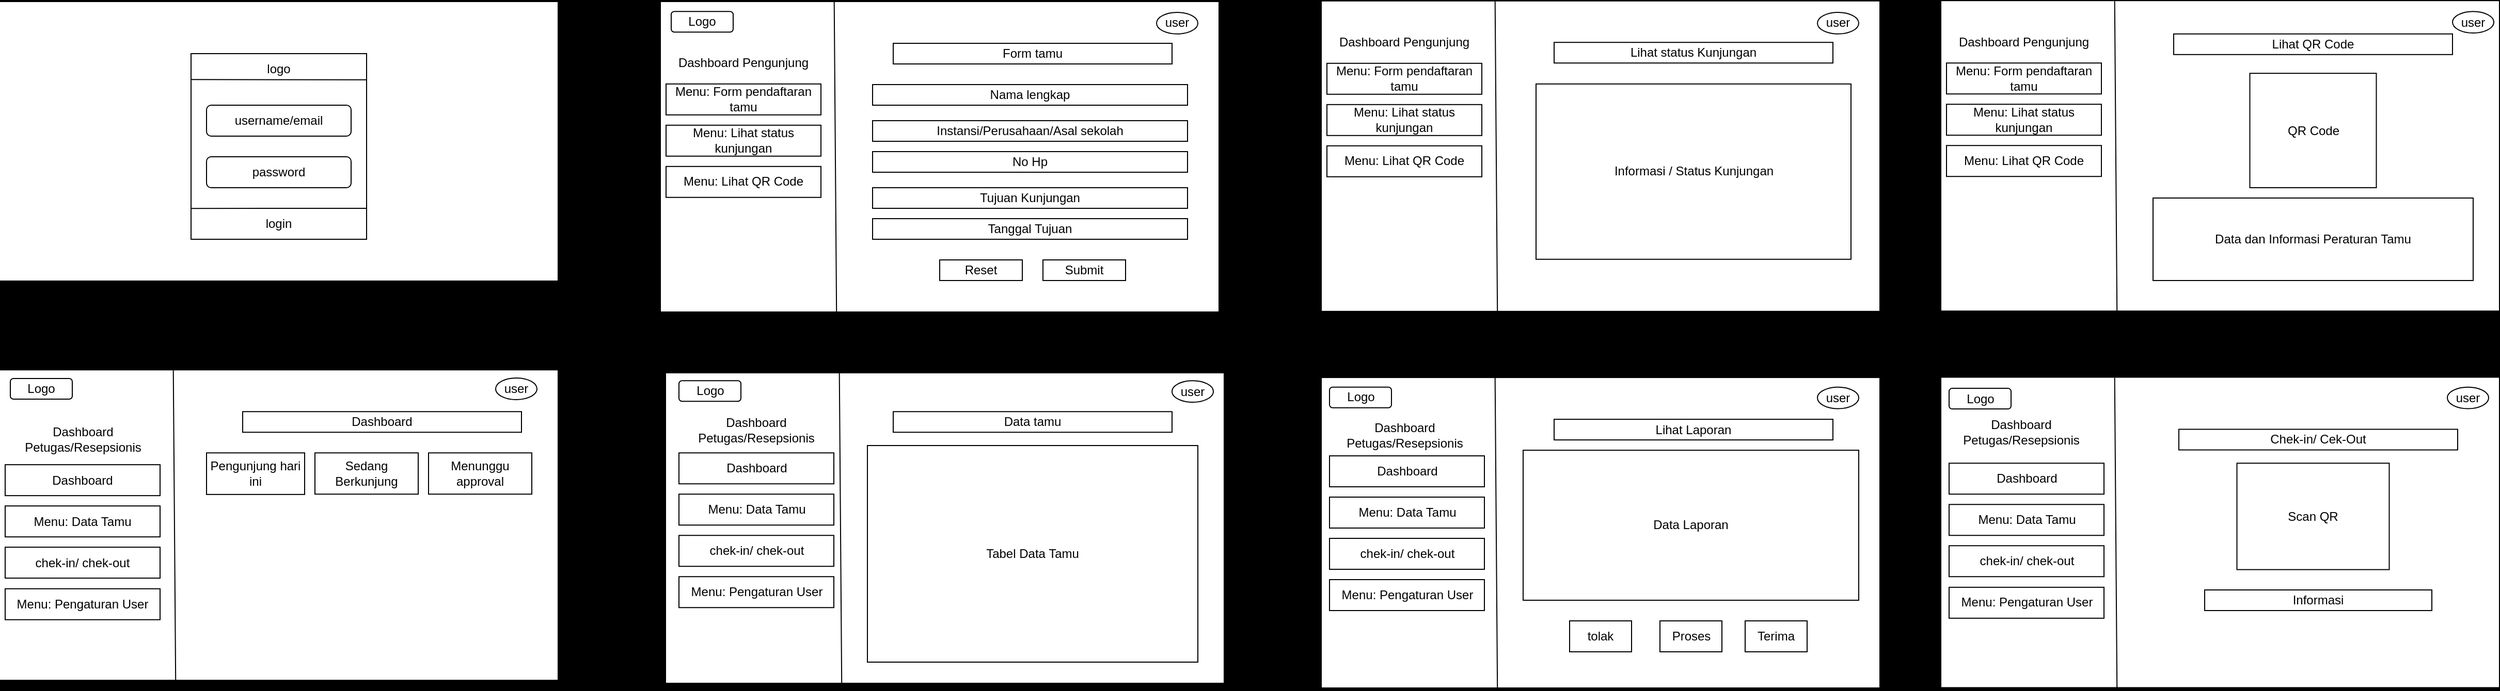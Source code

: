 <mxfile version="28.1.0">
  <diagram name="Halaman-1" id="GXPgCjNBNIKRu538lSS5">
    <mxGraphModel dx="830" dy="475" grid="1" gridSize="10" guides="1" tooltips="1" connect="1" arrows="1" fold="1" page="1" pageScale="1" pageWidth="850" pageHeight="1100" background="light-dark(#000000, #121212)" math="0" shadow="0">
      <root>
        <mxCell id="0" />
        <mxCell id="1" parent="0" />
        <mxCell id="WXnxzAlT2yBMP7x9jPzv-1" value="" style="rounded=0;whiteSpace=wrap;html=1;strokeColor=none;" vertex="1" parent="1">
          <mxGeometry x="130" y="40" width="540" height="270" as="geometry" />
        </mxCell>
        <mxCell id="WXnxzAlT2yBMP7x9jPzv-2" value="" style="rounded=0;whiteSpace=wrap;html=1;" vertex="1" parent="1">
          <mxGeometry x="315" y="90" width="170" height="180" as="geometry" />
        </mxCell>
        <mxCell id="WXnxzAlT2yBMP7x9jPzv-4" value="" style="endArrow=none;html=1;rounded=0;entryX=0.998;entryY=0.141;entryDx=0;entryDy=0;entryPerimeter=0;exitX=-0.008;exitY=0.21;exitDx=0;exitDy=0;exitPerimeter=0;" edge="1" parent="1" target="WXnxzAlT2yBMP7x9jPzv-2">
          <mxGeometry width="50" height="50" relative="1" as="geometry">
            <mxPoint x="315" y="115.07" as="sourcePoint" />
            <mxPoint x="486.87" y="114.71" as="targetPoint" />
          </mxGeometry>
        </mxCell>
        <mxCell id="WXnxzAlT2yBMP7x9jPzv-6" value="logo" style="text;html=1;align=center;verticalAlign=middle;whiteSpace=wrap;rounded=0;" vertex="1" parent="1">
          <mxGeometry x="370" y="90" width="60" height="30" as="geometry" />
        </mxCell>
        <mxCell id="WXnxzAlT2yBMP7x9jPzv-10" value="" style="endArrow=none;html=1;rounded=0;entryX=0.998;entryY=0.141;entryDx=0;entryDy=0;entryPerimeter=0;exitX=-0.008;exitY=0.21;exitDx=0;exitDy=0;exitPerimeter=0;" edge="1" parent="1">
          <mxGeometry width="50" height="50" relative="1" as="geometry">
            <mxPoint x="315" y="240.07" as="sourcePoint" />
            <mxPoint x="485" y="240" as="targetPoint" />
          </mxGeometry>
        </mxCell>
        <mxCell id="WXnxzAlT2yBMP7x9jPzv-11" value="" style="rounded=1;whiteSpace=wrap;html=1;" vertex="1" parent="1">
          <mxGeometry x="330" y="140" width="140" height="30" as="geometry" />
        </mxCell>
        <mxCell id="WXnxzAlT2yBMP7x9jPzv-12" value="" style="rounded=1;whiteSpace=wrap;html=1;" vertex="1" parent="1">
          <mxGeometry x="330" y="190" width="140" height="30" as="geometry" />
        </mxCell>
        <mxCell id="WXnxzAlT2yBMP7x9jPzv-13" value="username/email" style="text;html=1;align=center;verticalAlign=middle;whiteSpace=wrap;rounded=0;" vertex="1" parent="1">
          <mxGeometry x="370" y="140" width="60" height="30" as="geometry" />
        </mxCell>
        <mxCell id="WXnxzAlT2yBMP7x9jPzv-14" value="password" style="text;html=1;align=center;verticalAlign=middle;whiteSpace=wrap;rounded=0;" vertex="1" parent="1">
          <mxGeometry x="370" y="190" width="60" height="30" as="geometry" />
        </mxCell>
        <mxCell id="WXnxzAlT2yBMP7x9jPzv-15" value="login" style="text;html=1;align=center;verticalAlign=middle;whiteSpace=wrap;rounded=0;" vertex="1" parent="1">
          <mxGeometry x="370" y="240" width="60" height="30" as="geometry" />
        </mxCell>
        <mxCell id="WXnxzAlT2yBMP7x9jPzv-16" value="" style="rounded=0;whiteSpace=wrap;html=1;strokeColor=none;" vertex="1" parent="1">
          <mxGeometry x="770" y="40" width="540" height="300" as="geometry" />
        </mxCell>
        <mxCell id="WXnxzAlT2yBMP7x9jPzv-17" value="Dashboard Pengunjung" style="text;html=1;align=center;verticalAlign=middle;whiteSpace=wrap;rounded=0;" vertex="1" parent="1">
          <mxGeometry x="760" y="69.1" width="180" height="60" as="geometry" />
        </mxCell>
        <mxCell id="WXnxzAlT2yBMP7x9jPzv-18" value="Form tamu" style="rounded=0;whiteSpace=wrap;html=1;" vertex="1" parent="1">
          <mxGeometry x="995" y="80" width="270" height="20" as="geometry" />
        </mxCell>
        <mxCell id="WXnxzAlT2yBMP7x9jPzv-19" value="Menu: Lihat status kunjungan" style="rounded=0;whiteSpace=wrap;html=1;" vertex="1" parent="1">
          <mxGeometry x="775" y="159.4" width="150" height="30" as="geometry" />
        </mxCell>
        <mxCell id="WXnxzAlT2yBMP7x9jPzv-20" value="Menu: Lihat QR Code" style="rounded=0;whiteSpace=wrap;html=1;" vertex="1" parent="1">
          <mxGeometry x="775" y="199.4" width="150" height="30" as="geometry" />
        </mxCell>
        <mxCell id="WXnxzAlT2yBMP7x9jPzv-21" value="" style="endArrow=none;html=1;rounded=0;entryX=0.389;entryY=-0.004;entryDx=0;entryDy=0;entryPerimeter=0;exitX=0.315;exitY=1.001;exitDx=0;exitDy=0;exitPerimeter=0;" edge="1" parent="1" source="WXnxzAlT2yBMP7x9jPzv-16">
          <mxGeometry width="50" height="50" relative="1" as="geometry">
            <mxPoint x="940" y="330" as="sourcePoint" />
            <mxPoint x="937.84" y="40.0" as="targetPoint" />
          </mxGeometry>
        </mxCell>
        <mxCell id="WXnxzAlT2yBMP7x9jPzv-22" value="Menu: Form pendaftaran tamu" style="rounded=0;whiteSpace=wrap;html=1;" vertex="1" parent="1">
          <mxGeometry x="775" y="119.4" width="150" height="30" as="geometry" />
        </mxCell>
        <mxCell id="WXnxzAlT2yBMP7x9jPzv-23" value="Nama lengkap" style="rounded=0;whiteSpace=wrap;html=1;" vertex="1" parent="1">
          <mxGeometry x="975" y="120" width="305" height="20" as="geometry" />
        </mxCell>
        <mxCell id="WXnxzAlT2yBMP7x9jPzv-24" value="&lt;font&gt;Instansi/Perusahaan/Asal sekolah&lt;/font&gt;" style="rounded=0;whiteSpace=wrap;html=1;" vertex="1" parent="1">
          <mxGeometry x="975" y="155" width="305" height="20" as="geometry" />
        </mxCell>
        <mxCell id="WXnxzAlT2yBMP7x9jPzv-25" value="Tujuan Kunjungan" style="rounded=0;whiteSpace=wrap;html=1;" vertex="1" parent="1">
          <mxGeometry x="975" y="220" width="305" height="20" as="geometry" />
        </mxCell>
        <mxCell id="WXnxzAlT2yBMP7x9jPzv-26" value="Tanggal Tujuan" style="rounded=0;whiteSpace=wrap;html=1;" vertex="1" parent="1">
          <mxGeometry x="975" y="250" width="305" height="20" as="geometry" />
        </mxCell>
        <mxCell id="WXnxzAlT2yBMP7x9jPzv-33" value="Reset" style="rounded=0;whiteSpace=wrap;html=1;" vertex="1" parent="1">
          <mxGeometry x="1040" y="290" width="80" height="20" as="geometry" />
        </mxCell>
        <mxCell id="WXnxzAlT2yBMP7x9jPzv-35" value="Submit" style="rounded=0;whiteSpace=wrap;html=1;" vertex="1" parent="1">
          <mxGeometry x="1140" y="290" width="80" height="20" as="geometry" />
        </mxCell>
        <mxCell id="WXnxzAlT2yBMP7x9jPzv-54" value="" style="rounded=0;whiteSpace=wrap;html=1;strokeColor=none;" vertex="1" parent="1">
          <mxGeometry x="775" y="400" width="540" height="300" as="geometry" />
        </mxCell>
        <mxCell id="WXnxzAlT2yBMP7x9jPzv-55" value="Dashboard Petugas/Resepsionis" style="text;html=1;align=center;verticalAlign=middle;whiteSpace=wrap;rounded=0;" vertex="1" parent="1">
          <mxGeometry x="790" y="434.55" width="145" height="40" as="geometry" />
        </mxCell>
        <mxCell id="WXnxzAlT2yBMP7x9jPzv-56" value="Data tamu" style="rounded=0;whiteSpace=wrap;html=1;" vertex="1" parent="1">
          <mxGeometry x="995" y="437.13" width="270" height="20" as="geometry" />
        </mxCell>
        <mxCell id="WXnxzAlT2yBMP7x9jPzv-57" value="Menu: Data Tamu" style="rounded=0;whiteSpace=wrap;html=1;" vertex="1" parent="1">
          <mxGeometry x="787.5" y="517.13" width="150" height="30" as="geometry" />
        </mxCell>
        <mxCell id="WXnxzAlT2yBMP7x9jPzv-59" value="" style="endArrow=none;html=1;rounded=0;entryX=0.389;entryY=-0.004;entryDx=0;entryDy=0;entryPerimeter=0;exitX=0.315;exitY=1.001;exitDx=0;exitDy=0;exitPerimeter=0;" edge="1" parent="1" source="WXnxzAlT2yBMP7x9jPzv-54">
          <mxGeometry width="50" height="50" relative="1" as="geometry">
            <mxPoint x="945" y="690" as="sourcePoint" />
            <mxPoint x="942.84" y="400" as="targetPoint" />
          </mxGeometry>
        </mxCell>
        <mxCell id="WXnxzAlT2yBMP7x9jPzv-60" value="Dashboard" style="rounded=0;whiteSpace=wrap;html=1;" vertex="1" parent="1">
          <mxGeometry x="787.5" y="477.13" width="150" height="30" as="geometry" />
        </mxCell>
        <mxCell id="WXnxzAlT2yBMP7x9jPzv-73" value="chek-in/ chek-out" style="rounded=0;whiteSpace=wrap;html=1;" vertex="1" parent="1">
          <mxGeometry x="787.5" y="557.13" width="150" height="30" as="geometry" />
        </mxCell>
        <mxCell id="WXnxzAlT2yBMP7x9jPzv-74" value="Tabel Data Tamu" style="rounded=0;whiteSpace=wrap;html=1;" vertex="1" parent="1">
          <mxGeometry x="970" y="470" width="320" height="210" as="geometry" />
        </mxCell>
        <mxCell id="WXnxzAlT2yBMP7x9jPzv-75" value="No Hp" style="rounded=0;whiteSpace=wrap;html=1;" vertex="1" parent="1">
          <mxGeometry x="975" y="185" width="305" height="20" as="geometry" />
        </mxCell>
        <mxCell id="WXnxzAlT2yBMP7x9jPzv-76" value="" style="rounded=0;whiteSpace=wrap;html=1;strokeColor=none;" vertex="1" parent="1">
          <mxGeometry x="130" y="397.13" width="540" height="300" as="geometry" />
        </mxCell>
        <mxCell id="WXnxzAlT2yBMP7x9jPzv-77" value="Dashboard Petugas/Resepsionis" style="text;html=1;align=center;verticalAlign=middle;whiteSpace=wrap;rounded=0;" vertex="1" parent="1">
          <mxGeometry x="137.5" y="444.25" width="145" height="40" as="geometry" />
        </mxCell>
        <mxCell id="WXnxzAlT2yBMP7x9jPzv-78" value="Dashboard" style="rounded=0;whiteSpace=wrap;html=1;" vertex="1" parent="1">
          <mxGeometry x="365" y="437.13" width="270" height="20" as="geometry" />
        </mxCell>
        <mxCell id="WXnxzAlT2yBMP7x9jPzv-79" value="Menu: Data Tamu" style="rounded=0;whiteSpace=wrap;html=1;" vertex="1" parent="1">
          <mxGeometry x="135" y="528.57" width="150" height="30" as="geometry" />
        </mxCell>
        <mxCell id="WXnxzAlT2yBMP7x9jPzv-80" value="" style="endArrow=none;html=1;rounded=0;entryX=0.389;entryY=-0.004;entryDx=0;entryDy=0;entryPerimeter=0;exitX=0.315;exitY=1.001;exitDx=0;exitDy=0;exitPerimeter=0;" edge="1" parent="1" source="WXnxzAlT2yBMP7x9jPzv-76">
          <mxGeometry width="50" height="50" relative="1" as="geometry">
            <mxPoint x="300" y="687.13" as="sourcePoint" />
            <mxPoint x="297.84" y="397.13" as="targetPoint" />
          </mxGeometry>
        </mxCell>
        <mxCell id="WXnxzAlT2yBMP7x9jPzv-81" value="Dashboard" style="rounded=0;whiteSpace=wrap;html=1;" vertex="1" parent="1">
          <mxGeometry x="135" y="488.57" width="150" height="30" as="geometry" />
        </mxCell>
        <mxCell id="WXnxzAlT2yBMP7x9jPzv-82" value="chek-in/ chek-out" style="rounded=0;whiteSpace=wrap;html=1;" vertex="1" parent="1">
          <mxGeometry x="135" y="568.57" width="150" height="30" as="geometry" />
        </mxCell>
        <mxCell id="WXnxzAlT2yBMP7x9jPzv-83" value="Pengunjung hari ini" style="rounded=0;whiteSpace=wrap;html=1;" vertex="1" parent="1">
          <mxGeometry x="330" y="477.13" width="95" height="40.3" as="geometry" />
        </mxCell>
        <mxCell id="WXnxzAlT2yBMP7x9jPzv-84" value="Sedang Berkunjung" style="rounded=0;whiteSpace=wrap;html=1;" vertex="1" parent="1">
          <mxGeometry x="435" y="477.13" width="100" height="40" as="geometry" />
        </mxCell>
        <mxCell id="WXnxzAlT2yBMP7x9jPzv-85" value="Menunggu approval" style="rounded=0;whiteSpace=wrap;html=1;" vertex="1" parent="1">
          <mxGeometry x="545" y="477.13" width="100" height="40" as="geometry" />
        </mxCell>
        <mxCell id="WXnxzAlT2yBMP7x9jPzv-86" value="" style="rounded=0;whiteSpace=wrap;html=1;strokeColor=none;" vertex="1" parent="1">
          <mxGeometry x="1410" y="39.4" width="540" height="300" as="geometry" />
        </mxCell>
        <mxCell id="WXnxzAlT2yBMP7x9jPzv-87" value="Dashboard Pengunjung" style="text;html=1;align=center;verticalAlign=middle;whiteSpace=wrap;rounded=0;" vertex="1" parent="1">
          <mxGeometry x="1400" y="49.4" width="180" height="60" as="geometry" />
        </mxCell>
        <mxCell id="WXnxzAlT2yBMP7x9jPzv-88" value="Lihat status Kunjungan" style="rounded=0;whiteSpace=wrap;html=1;" vertex="1" parent="1">
          <mxGeometry x="1635" y="79.1" width="270" height="20" as="geometry" />
        </mxCell>
        <mxCell id="WXnxzAlT2yBMP7x9jPzv-89" value="Menu: Lihat status kunjungan" style="rounded=0;whiteSpace=wrap;html=1;" vertex="1" parent="1">
          <mxGeometry x="1415" y="139.4" width="150" height="30" as="geometry" />
        </mxCell>
        <mxCell id="WXnxzAlT2yBMP7x9jPzv-90" value="Menu: Lihat QR Code" style="rounded=0;whiteSpace=wrap;html=1;" vertex="1" parent="1">
          <mxGeometry x="1415" y="179.4" width="150" height="30" as="geometry" />
        </mxCell>
        <mxCell id="WXnxzAlT2yBMP7x9jPzv-91" value="" style="endArrow=none;html=1;rounded=0;entryX=0.389;entryY=-0.004;entryDx=0;entryDy=0;entryPerimeter=0;exitX=0.315;exitY=1.001;exitDx=0;exitDy=0;exitPerimeter=0;" edge="1" parent="1" source="WXnxzAlT2yBMP7x9jPzv-86">
          <mxGeometry width="50" height="50" relative="1" as="geometry">
            <mxPoint x="1580" y="329.4" as="sourcePoint" />
            <mxPoint x="1577.84" y="39.4" as="targetPoint" />
          </mxGeometry>
        </mxCell>
        <mxCell id="WXnxzAlT2yBMP7x9jPzv-92" value="Menu: Form pendaftaran tamu" style="rounded=0;whiteSpace=wrap;html=1;" vertex="1" parent="1">
          <mxGeometry x="1415" y="99.4" width="150" height="30" as="geometry" />
        </mxCell>
        <mxCell id="WXnxzAlT2yBMP7x9jPzv-96" value="Informasi / Status Kunjungan" style="rounded=0;whiteSpace=wrap;html=1;" vertex="1" parent="1">
          <mxGeometry x="1617.5" y="119.4" width="305" height="170" as="geometry" />
        </mxCell>
        <mxCell id="WXnxzAlT2yBMP7x9jPzv-105" value="" style="rounded=0;whiteSpace=wrap;html=1;strokeColor=none;" vertex="1" parent="1">
          <mxGeometry x="2010" y="39.1" width="540" height="300" as="geometry" />
        </mxCell>
        <mxCell id="WXnxzAlT2yBMP7x9jPzv-106" value="Dashboard Pengunjung" style="text;html=1;align=center;verticalAlign=middle;whiteSpace=wrap;rounded=0;" vertex="1" parent="1">
          <mxGeometry x="2000" y="49.1" width="180" height="60" as="geometry" />
        </mxCell>
        <mxCell id="WXnxzAlT2yBMP7x9jPzv-107" value="Lihat QR Code" style="rounded=0;whiteSpace=wrap;html=1;" vertex="1" parent="1">
          <mxGeometry x="2235" y="70.9" width="270" height="20" as="geometry" />
        </mxCell>
        <mxCell id="WXnxzAlT2yBMP7x9jPzv-108" value="Menu: Lihat status kunjungan" style="rounded=0;whiteSpace=wrap;html=1;" vertex="1" parent="1">
          <mxGeometry x="2015" y="139.1" width="150" height="30" as="geometry" />
        </mxCell>
        <mxCell id="WXnxzAlT2yBMP7x9jPzv-109" value="Menu: Lihat QR Code" style="rounded=0;whiteSpace=wrap;html=1;" vertex="1" parent="1">
          <mxGeometry x="2015" y="179.1" width="150" height="30" as="geometry" />
        </mxCell>
        <mxCell id="WXnxzAlT2yBMP7x9jPzv-110" value="" style="endArrow=none;html=1;rounded=0;entryX=0.389;entryY=-0.004;entryDx=0;entryDy=0;entryPerimeter=0;exitX=0.315;exitY=1.001;exitDx=0;exitDy=0;exitPerimeter=0;" edge="1" parent="1" source="WXnxzAlT2yBMP7x9jPzv-105">
          <mxGeometry width="50" height="50" relative="1" as="geometry">
            <mxPoint x="2180" y="329.1" as="sourcePoint" />
            <mxPoint x="2177.84" y="39.1" as="targetPoint" />
          </mxGeometry>
        </mxCell>
        <mxCell id="WXnxzAlT2yBMP7x9jPzv-111" value="Menu: Form pendaftaran tamu" style="rounded=0;whiteSpace=wrap;html=1;" vertex="1" parent="1">
          <mxGeometry x="2015" y="99.1" width="150" height="30" as="geometry" />
        </mxCell>
        <mxCell id="WXnxzAlT2yBMP7x9jPzv-112" value="QR Code" style="rounded=0;whiteSpace=wrap;html=1;" vertex="1" parent="1">
          <mxGeometry x="2308.75" y="109.1" width="122.5" height="110.9" as="geometry" />
        </mxCell>
        <mxCell id="WXnxzAlT2yBMP7x9jPzv-113" value="Data dan Informasi Peraturan Tamu" style="rounded=0;whiteSpace=wrap;html=1;" vertex="1" parent="1">
          <mxGeometry x="2215" y="230" width="310" height="80" as="geometry" />
        </mxCell>
        <mxCell id="WXnxzAlT2yBMP7x9jPzv-114" value="Menu: Pengaturan User" style="rounded=0;whiteSpace=wrap;html=1;" vertex="1" parent="1">
          <mxGeometry x="135" y="608.87" width="150" height="30" as="geometry" />
        </mxCell>
        <mxCell id="WXnxzAlT2yBMP7x9jPzv-115" value="Menu: Pengaturan User" style="rounded=0;whiteSpace=wrap;html=1;" vertex="1" parent="1">
          <mxGeometry x="787.5" y="597.13" width="150" height="30" as="geometry" />
        </mxCell>
        <mxCell id="WXnxzAlT2yBMP7x9jPzv-116" value="" style="rounded=0;whiteSpace=wrap;html=1;strokeColor=none;" vertex="1" parent="1">
          <mxGeometry x="1410" y="404.55" width="540" height="300" as="geometry" />
        </mxCell>
        <mxCell id="WXnxzAlT2yBMP7x9jPzv-117" value="Dashboard Petugas/Resepsionis" style="text;html=1;align=center;verticalAlign=middle;whiteSpace=wrap;rounded=0;" vertex="1" parent="1">
          <mxGeometry x="1417.5" y="440" width="145" height="40" as="geometry" />
        </mxCell>
        <mxCell id="WXnxzAlT2yBMP7x9jPzv-118" value="Lihat Laporan" style="rounded=0;whiteSpace=wrap;html=1;" vertex="1" parent="1">
          <mxGeometry x="1635" y="444.55" width="270" height="20" as="geometry" />
        </mxCell>
        <mxCell id="WXnxzAlT2yBMP7x9jPzv-119" value="Menu: Data Tamu" style="rounded=0;whiteSpace=wrap;html=1;" vertex="1" parent="1">
          <mxGeometry x="1417.5" y="520" width="150" height="30" as="geometry" />
        </mxCell>
        <mxCell id="WXnxzAlT2yBMP7x9jPzv-120" value="" style="endArrow=none;html=1;rounded=0;entryX=0.389;entryY=-0.004;entryDx=0;entryDy=0;entryPerimeter=0;exitX=0.315;exitY=1.001;exitDx=0;exitDy=0;exitPerimeter=0;" edge="1" parent="1" source="WXnxzAlT2yBMP7x9jPzv-116">
          <mxGeometry width="50" height="50" relative="1" as="geometry">
            <mxPoint x="1580" y="694.55" as="sourcePoint" />
            <mxPoint x="1577.84" y="404.55" as="targetPoint" />
          </mxGeometry>
        </mxCell>
        <mxCell id="WXnxzAlT2yBMP7x9jPzv-121" value="Dashboard" style="rounded=0;whiteSpace=wrap;html=1;" vertex="1" parent="1">
          <mxGeometry x="1417.5" y="480" width="150" height="30" as="geometry" />
        </mxCell>
        <mxCell id="WXnxzAlT2yBMP7x9jPzv-122" value="chek-in/ chek-out" style="rounded=0;whiteSpace=wrap;html=1;" vertex="1" parent="1">
          <mxGeometry x="1417.5" y="560" width="150" height="30" as="geometry" />
        </mxCell>
        <mxCell id="WXnxzAlT2yBMP7x9jPzv-123" value="Data Laporan" style="rounded=0;whiteSpace=wrap;html=1;" vertex="1" parent="1">
          <mxGeometry x="1605" y="474.55" width="325" height="145.45" as="geometry" />
        </mxCell>
        <mxCell id="WXnxzAlT2yBMP7x9jPzv-124" value="Menu: Pengaturan User" style="rounded=0;whiteSpace=wrap;html=1;" vertex="1" parent="1">
          <mxGeometry x="1417.5" y="600" width="150" height="30" as="geometry" />
        </mxCell>
        <mxCell id="WXnxzAlT2yBMP7x9jPzv-125" value="Terima" style="rounded=0;whiteSpace=wrap;html=1;" vertex="1" parent="1">
          <mxGeometry x="1820" y="640" width="60" height="30" as="geometry" />
        </mxCell>
        <mxCell id="WXnxzAlT2yBMP7x9jPzv-126" value="Proses" style="rounded=0;whiteSpace=wrap;html=1;" vertex="1" parent="1">
          <mxGeometry x="1737.5" y="640" width="60" height="30" as="geometry" />
        </mxCell>
        <mxCell id="WXnxzAlT2yBMP7x9jPzv-127" value="tolak" style="rounded=0;whiteSpace=wrap;html=1;" vertex="1" parent="1">
          <mxGeometry x="1650" y="640" width="60" height="30" as="geometry" />
        </mxCell>
        <mxCell id="WXnxzAlT2yBMP7x9jPzv-128" value="" style="rounded=0;whiteSpace=wrap;html=1;strokeColor=none;" vertex="1" parent="1">
          <mxGeometry x="2010" y="404.25" width="540" height="300" as="geometry" />
        </mxCell>
        <mxCell id="WXnxzAlT2yBMP7x9jPzv-129" value="Dashboard Petugas/Resepsionis" style="text;html=1;align=center;verticalAlign=middle;whiteSpace=wrap;rounded=0;" vertex="1" parent="1">
          <mxGeometry x="2015" y="437.13" width="145" height="40" as="geometry" />
        </mxCell>
        <mxCell id="WXnxzAlT2yBMP7x9jPzv-130" value="Chek-in/ Cek-Out" style="rounded=0;whiteSpace=wrap;html=1;" vertex="1" parent="1">
          <mxGeometry x="2240" y="454.25" width="270" height="20" as="geometry" />
        </mxCell>
        <mxCell id="WXnxzAlT2yBMP7x9jPzv-131" value="Menu: Data Tamu" style="rounded=0;whiteSpace=wrap;html=1;" vertex="1" parent="1">
          <mxGeometry x="2017.5" y="527.13" width="150" height="30" as="geometry" />
        </mxCell>
        <mxCell id="WXnxzAlT2yBMP7x9jPzv-132" value="" style="endArrow=none;html=1;rounded=0;entryX=0.389;entryY=-0.004;entryDx=0;entryDy=0;entryPerimeter=0;exitX=0.315;exitY=1.001;exitDx=0;exitDy=0;exitPerimeter=0;" edge="1" parent="1" source="WXnxzAlT2yBMP7x9jPzv-128">
          <mxGeometry width="50" height="50" relative="1" as="geometry">
            <mxPoint x="2180" y="694.25" as="sourcePoint" />
            <mxPoint x="2177.84" y="404.25" as="targetPoint" />
          </mxGeometry>
        </mxCell>
        <mxCell id="WXnxzAlT2yBMP7x9jPzv-133" value="Dashboard" style="rounded=0;whiteSpace=wrap;html=1;" vertex="1" parent="1">
          <mxGeometry x="2017.5" y="487.13" width="150" height="30" as="geometry" />
        </mxCell>
        <mxCell id="WXnxzAlT2yBMP7x9jPzv-134" value="chek-in/ chek-out" style="rounded=0;whiteSpace=wrap;html=1;" vertex="1" parent="1">
          <mxGeometry x="2017.5" y="567.13" width="150" height="30" as="geometry" />
        </mxCell>
        <mxCell id="WXnxzAlT2yBMP7x9jPzv-135" value="Scan QR" style="rounded=0;whiteSpace=wrap;html=1;" vertex="1" parent="1">
          <mxGeometry x="2296.25" y="487.13" width="147.5" height="103.17" as="geometry" />
        </mxCell>
        <mxCell id="WXnxzAlT2yBMP7x9jPzv-138" value="Menu: Pengaturan User" style="rounded=0;whiteSpace=wrap;html=1;" vertex="1" parent="1">
          <mxGeometry x="2017.5" y="607.43" width="150" height="30" as="geometry" />
        </mxCell>
        <mxCell id="WXnxzAlT2yBMP7x9jPzv-139" value="user" style="ellipse;whiteSpace=wrap;html=1;" vertex="1" parent="1">
          <mxGeometry x="1250" y="50" width="40" height="20.9" as="geometry" />
        </mxCell>
        <mxCell id="WXnxzAlT2yBMP7x9jPzv-140" value="user" style="ellipse;whiteSpace=wrap;html=1;" vertex="1" parent="1">
          <mxGeometry x="1265" y="407.13" width="40" height="20.9" as="geometry" />
        </mxCell>
        <mxCell id="WXnxzAlT2yBMP7x9jPzv-141" value="user" style="ellipse;whiteSpace=wrap;html=1;" vertex="1" parent="1">
          <mxGeometry x="1890" y="413.35" width="40" height="20.9" as="geometry" />
        </mxCell>
        <mxCell id="WXnxzAlT2yBMP7x9jPzv-142" value="user" style="ellipse;whiteSpace=wrap;html=1;" vertex="1" parent="1">
          <mxGeometry x="1890" y="50" width="40" height="20.9" as="geometry" />
        </mxCell>
        <mxCell id="WXnxzAlT2yBMP7x9jPzv-143" value="user" style="ellipse;whiteSpace=wrap;html=1;" vertex="1" parent="1">
          <mxGeometry x="2505" y="49.1" width="40" height="20.9" as="geometry" />
        </mxCell>
        <mxCell id="WXnxzAlT2yBMP7x9jPzv-144" value="Informasi" style="rounded=0;whiteSpace=wrap;html=1;" vertex="1" parent="1">
          <mxGeometry x="2265" y="610" width="220" height="20" as="geometry" />
        </mxCell>
        <mxCell id="WXnxzAlT2yBMP7x9jPzv-145" value="user" style="ellipse;whiteSpace=wrap;html=1;" vertex="1" parent="1">
          <mxGeometry x="2500" y="413.35" width="40" height="20.9" as="geometry" />
        </mxCell>
        <mxCell id="WXnxzAlT2yBMP7x9jPzv-146" value="user" style="ellipse;whiteSpace=wrap;html=1;" vertex="1" parent="1">
          <mxGeometry x="610" y="404.55" width="40" height="20.9" as="geometry" />
        </mxCell>
        <mxCell id="WXnxzAlT2yBMP7x9jPzv-147" value="Logo" style="rounded=1;whiteSpace=wrap;html=1;" vertex="1" parent="1">
          <mxGeometry x="140" y="405" width="60" height="20" as="geometry" />
        </mxCell>
        <mxCell id="WXnxzAlT2yBMP7x9jPzv-148" value="Logo" style="rounded=1;whiteSpace=wrap;html=1;" vertex="1" parent="1">
          <mxGeometry x="787.5" y="407.13" width="60" height="20" as="geometry" />
        </mxCell>
        <mxCell id="WXnxzAlT2yBMP7x9jPzv-149" value="Logo" style="rounded=1;whiteSpace=wrap;html=1;" vertex="1" parent="1">
          <mxGeometry x="780" y="49.1" width="60" height="20" as="geometry" />
        </mxCell>
        <mxCell id="WXnxzAlT2yBMP7x9jPzv-150" value="Logo" style="rounded=1;whiteSpace=wrap;html=1;" vertex="1" parent="1">
          <mxGeometry x="1417.5" y="413.35" width="60" height="20" as="geometry" />
        </mxCell>
        <mxCell id="WXnxzAlT2yBMP7x9jPzv-151" value="Logo" style="rounded=1;whiteSpace=wrap;html=1;" vertex="1" parent="1">
          <mxGeometry x="2017.5" y="414.55" width="60" height="20" as="geometry" />
        </mxCell>
      </root>
    </mxGraphModel>
  </diagram>
</mxfile>
